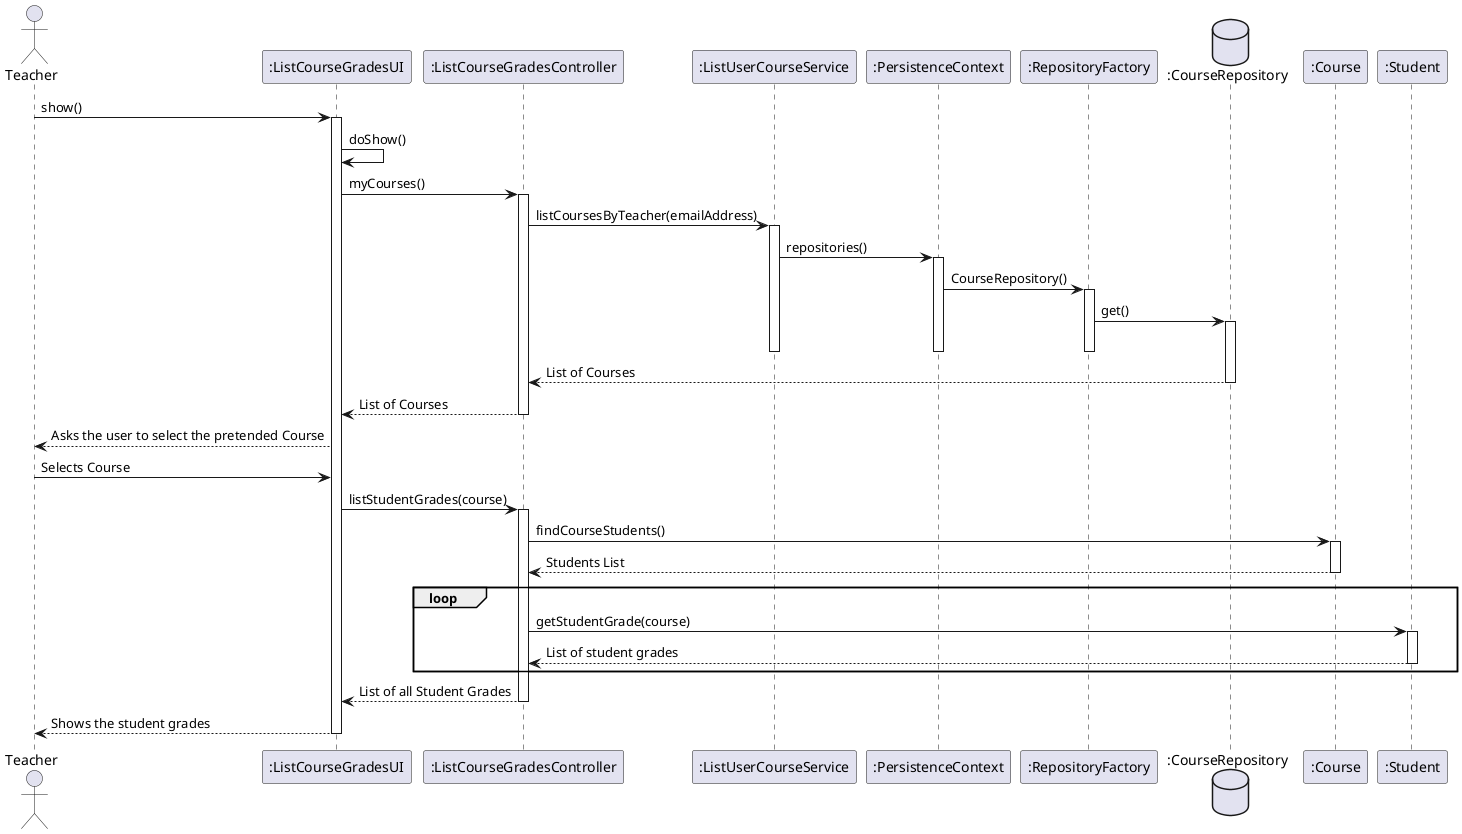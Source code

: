 @startuml

actor Teacher as usr
participant ":ListCourseGradesUI" as ui
participant ":ListCourseGradesController" as ctr
participant ":ListUserCourseService" as serv
participant ":PersistenceContext" as pc
participant ":RepositoryFactory" as rf
database ":CourseRepository" as crr
participant ":Course" as cr
participant ":Student" as st

usr -> ui : show()

activate ui
ui -> ui : doShow()
ui -> ctr : myCourses()

activate ctr
ctr -> serv : listCoursesByTeacher(emailAddress)

activate serv
serv -> pc : repositories()

activate pc
pc -> rf : CourseRepository()

activate rf
rf -> crr : get()
activate crr
deactivate rf
deactivate pc
deactivate serv

crr --> ctr : List of Courses
deactivate crr
ctr --> ui : List of Courses
deactivate ctr
ui --> usr : Asks the user to select the pretended Course
usr -> ui : Selects Course
ui -> ctr : listStudentGrades(course)
activate ctr
ctr -> cr : findCourseStudents()
activate cr
cr --> ctr : Students List
deactivate cr

loop
ctr -> st : getStudentGrade(course)
activate st
st --> ctr : List of student grades
deactivate st
end

ctr --> ui : List of all Student Grades
deactivate ctr
ui --> usr : Shows the student grades
deactivate ui

deactivate usr

@enduml
